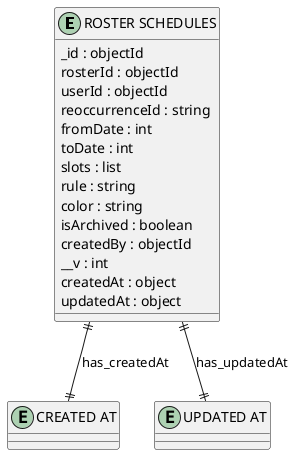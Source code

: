 @startuml ROSTER_SCHEDULES_Diagram

entity "ROSTER SCHEDULES" as ROSTER_SCHEDULES {
  _id : objectId
  rosterId : objectId
  userId : objectId
  reoccurrenceId : string
  fromDate : int
  toDate : int
  slots : list
  rule : string
  color : string
  isArchived : boolean
  createdBy : objectId
  __v : int
  createdAt : object
  updatedAt : object
}

entity "CREATED AT" as CREATED_AT {
}

entity "UPDATED AT" as UPDATED_AT {
}

' // Relationships
ROSTER_SCHEDULES ||--|| CREATED_AT : has_createdAt
ROSTER_SCHEDULES ||--|| UPDATED_AT : has_updatedAt
@enduml